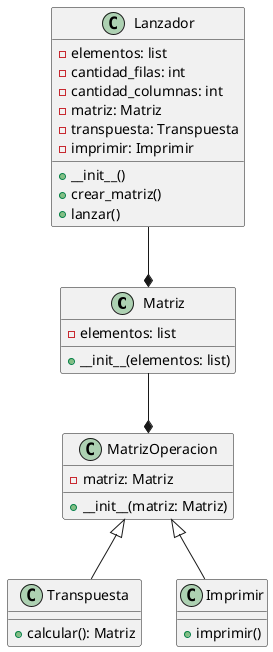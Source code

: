 @startuml matriz2
class Matriz {
    - elementos: list
    + __init__(elementos: list)
}

class MatrizOperacion {
    - matriz: Matriz
    + __init__(matriz: Matriz)
}

class Transpuesta {
    + calcular(): Matriz
}

class Imprimir {
    + imprimir()
}

class Lanzador {
    - elementos: list
    - cantidad_filas: int
    - cantidad_columnas: int
    - matriz: Matriz
    - transpuesta: Transpuesta
    - imprimir: Imprimir
    + __init__()
    + crear_matriz()
    + lanzar()
}

MatrizOperacion <|-- Transpuesta
MatrizOperacion <|-- Imprimir

Matriz --* MatrizOperacion
Lanzador --* Matriz
@enduml